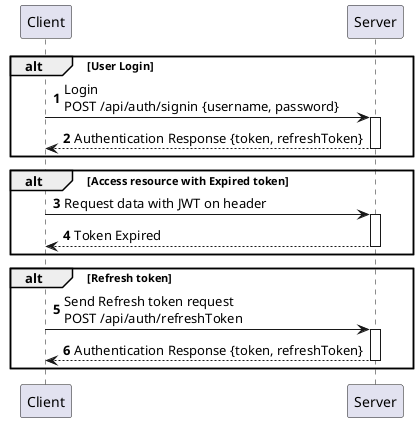 @startuml
autonumber 1

alt User Login
Client -> Server: Login \nPOST /api/auth/signin {username, password}
activate Server
Server --> Client: Authentication Response {token, refreshToken}
deactivate Server
end alt

alt Access resource with Expired token
Client -> Server: Request data with JWT on header
activate Server
Server --> Client: Token Expired
deactivate Server
end alt

alt Refresh token
Client -> Server: Send Refresh token request \nPOST /api/auth/refreshToken
activate Server
Server --> Client: Authentication Response {token, refreshToken}
deactivate Server
end alt



@enduml

